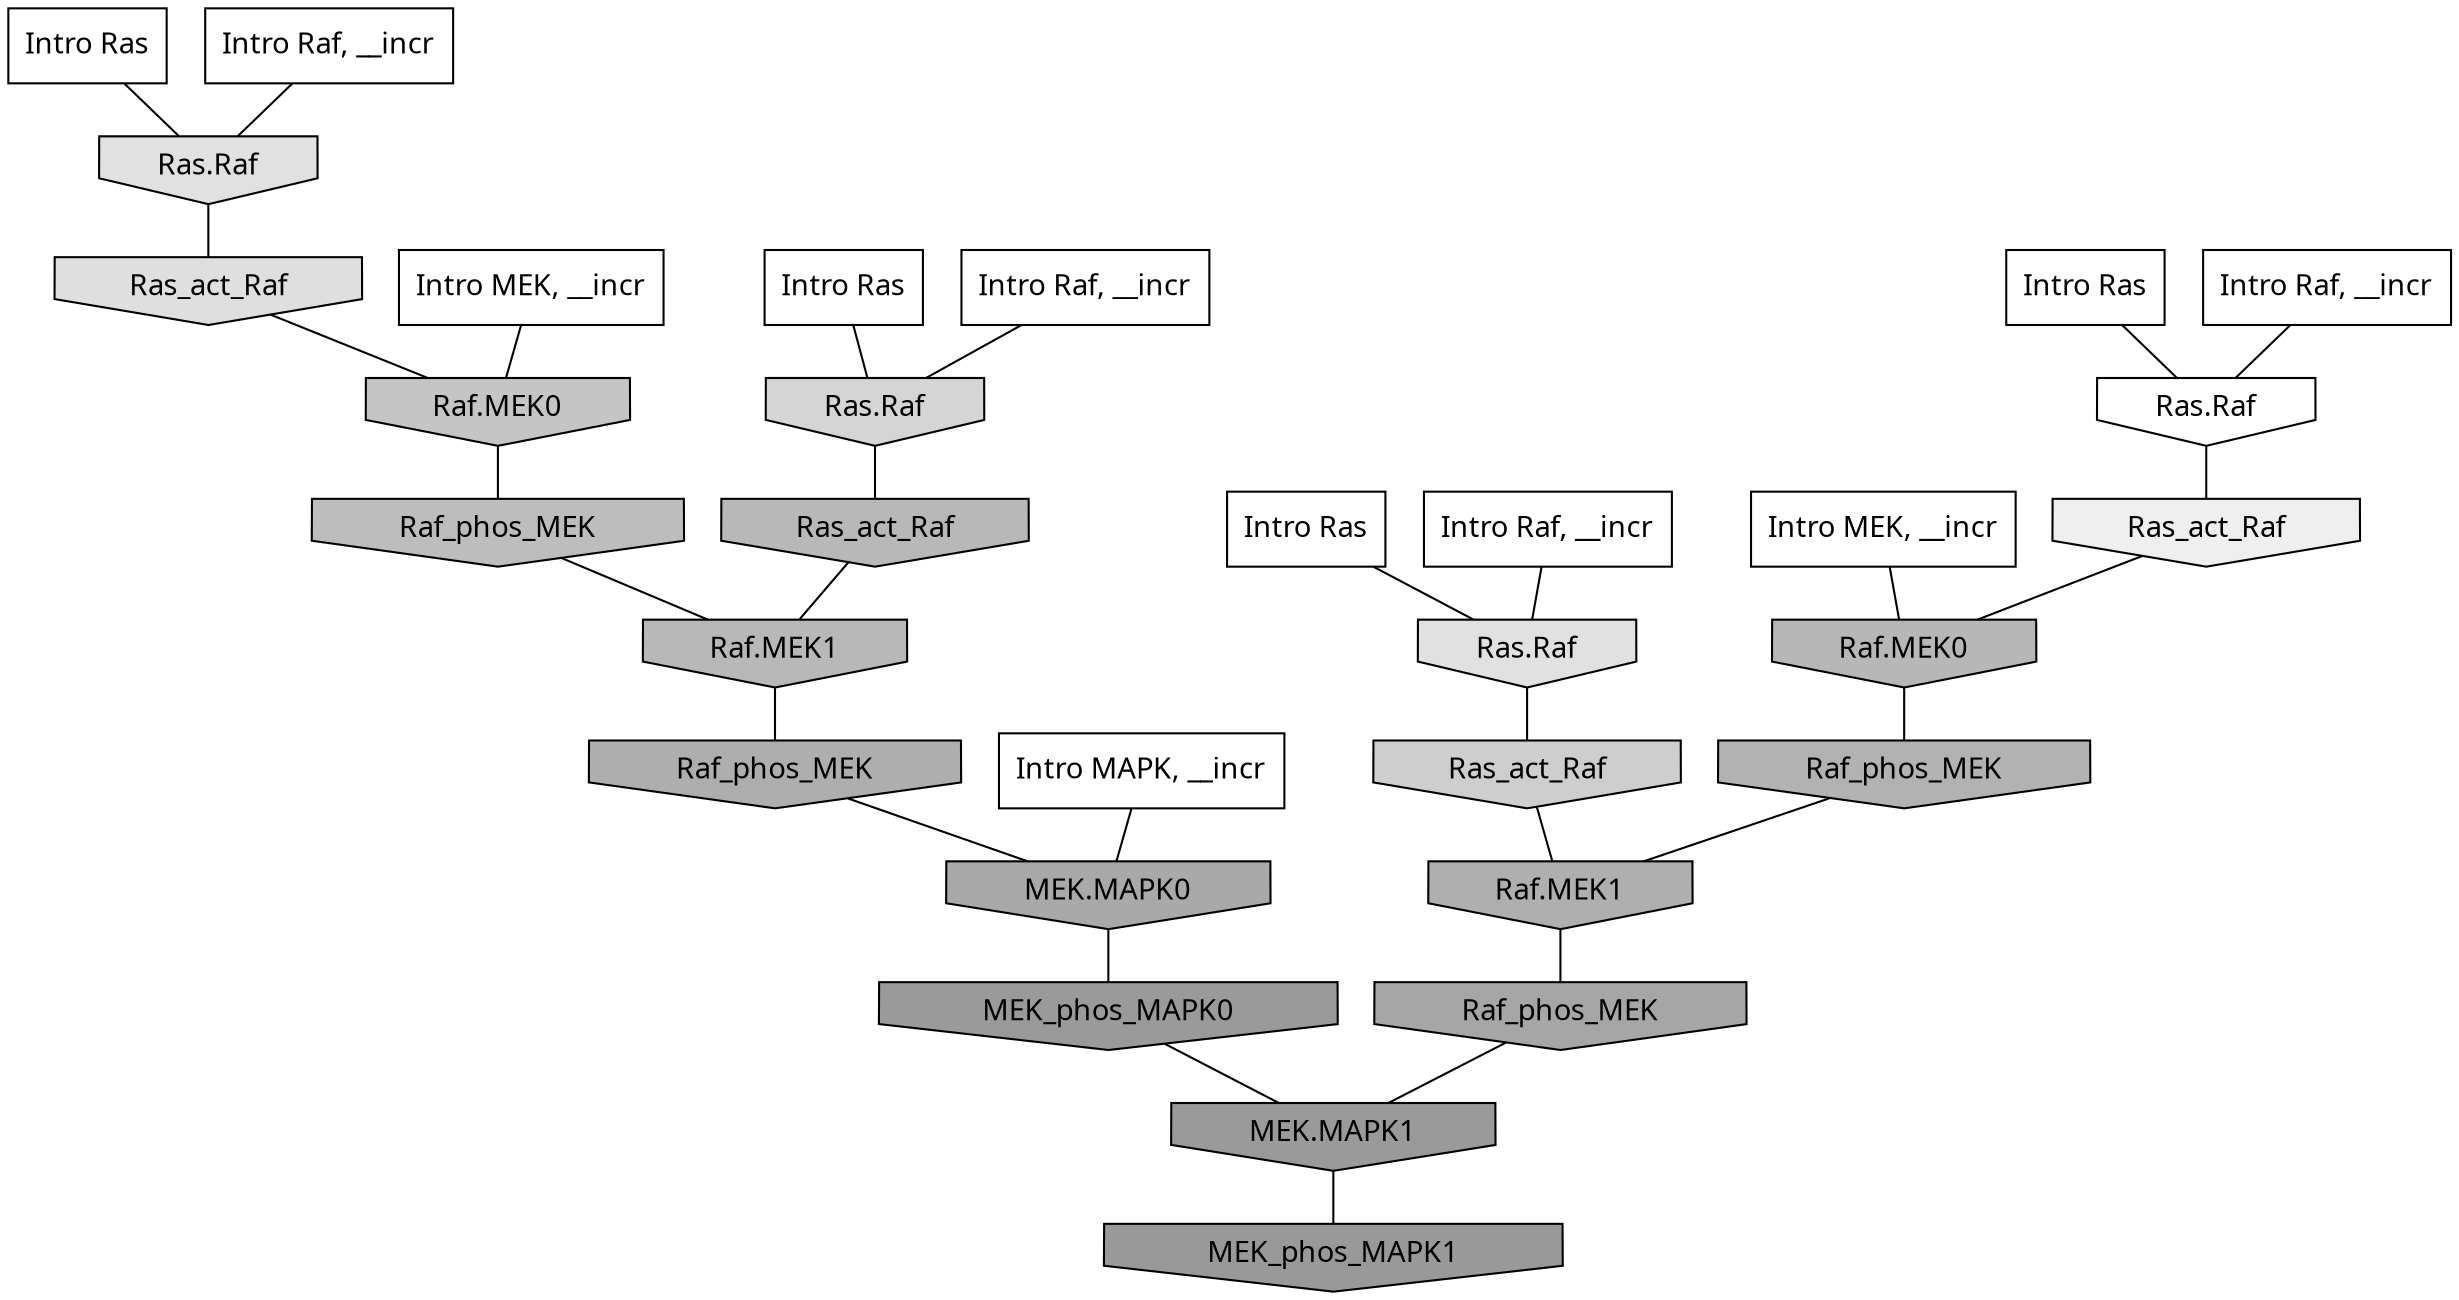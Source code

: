 digraph G{
  rankdir="TB";
  ranksep=0.30;
  node [fontname="CMU Serif"];
  edge [fontname="CMU Serif"];
  
  3 [label="Intro Ras", shape=rectangle, style=filled, fillcolor="0.000 0.000 1.000"]
  
  26 [label="Intro Ras", shape=rectangle, style=filled, fillcolor="0.000 0.000 1.000"]
  
  32 [label="Intro Ras", shape=rectangle, style=filled, fillcolor="0.000 0.000 1.000"]
  
  99 [label="Intro Ras", shape=rectangle, style=filled, fillcolor="0.000 0.000 1.000"]
  
  355 [label="Intro Raf, __incr", shape=rectangle, style=filled, fillcolor="0.000 0.000 1.000"]
  
  600 [label="Intro Raf, __incr", shape=rectangle, style=filled, fillcolor="0.000 0.000 1.000"]
  
  856 [label="Intro Raf, __incr", shape=rectangle, style=filled, fillcolor="0.000 0.000 1.000"]
  
  995 [label="Intro Raf, __incr", shape=rectangle, style=filled, fillcolor="0.000 0.000 1.000"]
  
  1212 [label="Intro MEK, __incr", shape=rectangle, style=filled, fillcolor="0.000 0.000 1.000"]
  
  1962 [label="Intro MEK, __incr", shape=rectangle, style=filled, fillcolor="0.000 0.000 1.000"]
  
  2770 [label="Intro MAPK, __incr", shape=rectangle, style=filled, fillcolor="0.000 0.000 1.000"]
  
  3315 [label="Ras.Raf", shape=invhouse, style=filled, fillcolor="0.000 0.000 0.999"]
  
  3919 [label="Ras_act_Raf", shape=invhouse, style=filled, fillcolor="0.000 0.000 0.936"]
  
  4907 [label="Ras.Raf", shape=invhouse, style=filled, fillcolor="0.000 0.000 0.879"]
  
  4910 [label="Ras.Raf", shape=invhouse, style=filled, fillcolor="0.000 0.000 0.879"]
  
  5018 [label="Ras_act_Raf", shape=invhouse, style=filled, fillcolor="0.000 0.000 0.872"]
  
  5779 [label="Ras.Raf", shape=invhouse, style=filled, fillcolor="0.000 0.000 0.833"]
  
  6407 [label="Ras_act_Raf", shape=invhouse, style=filled, fillcolor="0.000 0.000 0.805"]
  
  7486 [label="Raf.MEK0", shape=invhouse, style=filled, fillcolor="0.000 0.000 0.772"]
  
  8662 [label="Raf_phos_MEK", shape=invhouse, style=filled, fillcolor="0.000 0.000 0.739"]
  
  9399 [label="Ras_act_Raf", shape=invhouse, style=filled, fillcolor="0.000 0.000 0.720"]
  
  9405 [label="Raf.MEK1", shape=invhouse, style=filled, fillcolor="0.000 0.000 0.720"]
  
  9627 [label="Raf.MEK0", shape=invhouse, style=filled, fillcolor="0.000 0.000 0.717"]
  
  10567 [label="Raf_phos_MEK", shape=invhouse, style=filled, fillcolor="0.000 0.000 0.698"]
  
  11370 [label="Raf.MEK1", shape=invhouse, style=filled, fillcolor="0.000 0.000 0.684"]
  
  11521 [label="Raf_phos_MEK", shape=invhouse, style=filled, fillcolor="0.000 0.000 0.681"]
  
  12896 [label="MEK.MAPK0", shape=invhouse, style=filled, fillcolor="0.000 0.000 0.661"]
  
  13570 [label="Raf_phos_MEK", shape=invhouse, style=filled, fillcolor="0.000 0.000 0.650"]
  
  16593 [label="MEK_phos_MAPK0", shape=invhouse, style=filled, fillcolor="0.000 0.000 0.604"]
  
  16596 [label="MEK.MAPK1", shape=invhouse, style=filled, fillcolor="0.000 0.000 0.604"]
  
  16737 [label="MEK_phos_MAPK1", shape=invhouse, style=filled, fillcolor="0.000 0.000 0.600"]
  
  
  16596 -> 16737 [dir=none, color="0.000 0.000 0.000"] 
  16593 -> 16596 [dir=none, color="0.000 0.000 0.000"] 
  13570 -> 16596 [dir=none, color="0.000 0.000 0.000"] 
  12896 -> 16593 [dir=none, color="0.000 0.000 0.000"] 
  11521 -> 12896 [dir=none, color="0.000 0.000 0.000"] 
  11370 -> 13570 [dir=none, color="0.000 0.000 0.000"] 
  10567 -> 11370 [dir=none, color="0.000 0.000 0.000"] 
  9627 -> 10567 [dir=none, color="0.000 0.000 0.000"] 
  9405 -> 11521 [dir=none, color="0.000 0.000 0.000"] 
  9399 -> 9405 [dir=none, color="0.000 0.000 0.000"] 
  8662 -> 9405 [dir=none, color="0.000 0.000 0.000"] 
  7486 -> 8662 [dir=none, color="0.000 0.000 0.000"] 
  6407 -> 11370 [dir=none, color="0.000 0.000 0.000"] 
  5779 -> 9399 [dir=none, color="0.000 0.000 0.000"] 
  5018 -> 7486 [dir=none, color="0.000 0.000 0.000"] 
  4910 -> 6407 [dir=none, color="0.000 0.000 0.000"] 
  4907 -> 5018 [dir=none, color="0.000 0.000 0.000"] 
  3919 -> 9627 [dir=none, color="0.000 0.000 0.000"] 
  3315 -> 3919 [dir=none, color="0.000 0.000 0.000"] 
  2770 -> 12896 [dir=none, color="0.000 0.000 0.000"] 
  1962 -> 9627 [dir=none, color="0.000 0.000 0.000"] 
  1212 -> 7486 [dir=none, color="0.000 0.000 0.000"] 
  995 -> 4910 [dir=none, color="0.000 0.000 0.000"] 
  856 -> 5779 [dir=none, color="0.000 0.000 0.000"] 
  600 -> 4907 [dir=none, color="0.000 0.000 0.000"] 
  355 -> 3315 [dir=none, color="0.000 0.000 0.000"] 
  99 -> 3315 [dir=none, color="0.000 0.000 0.000"] 
  32 -> 5779 [dir=none, color="0.000 0.000 0.000"] 
  26 -> 4910 [dir=none, color="0.000 0.000 0.000"] 
  3 -> 4907 [dir=none, color="0.000 0.000 0.000"] 
  
  }
